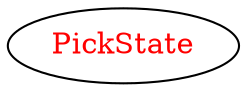 digraph dependencyGraph {
 concentrate=true;
 ranksep="2.0";
 rankdir="LR"; 
 splines="ortho";
"PickState" [fontcolor="red"];
}